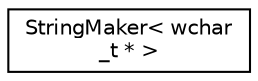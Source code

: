 digraph "Graphical Class Hierarchy"
{
  edge [fontname="Helvetica",fontsize="10",labelfontname="Helvetica",labelfontsize="10"];
  node [fontname="Helvetica",fontsize="10",shape=record];
  rankdir="LR";
  Node1 [label="StringMaker\< wchar\l_t * \>",height=0.2,width=0.4,color="black", fillcolor="white", style="filled",URL="$structCatch_1_1StringMaker_3_01wchar__t_01_5_01_4.html"];
}
